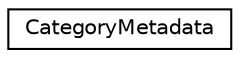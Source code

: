digraph "Graphical Class Hierarchy"
{
 // LATEX_PDF_SIZE
  edge [fontname="Helvetica",fontsize="10",labelfontname="Helvetica",labelfontsize="10"];
  node [fontname="Helvetica",fontsize="10",shape=record];
  rankdir="LR";
  Node0 [label="CategoryMetadata",height=0.2,width=0.4,color="black", fillcolor="white", style="filled",URL="$structCategoryMetadata.html",tooltip=" "];
}
